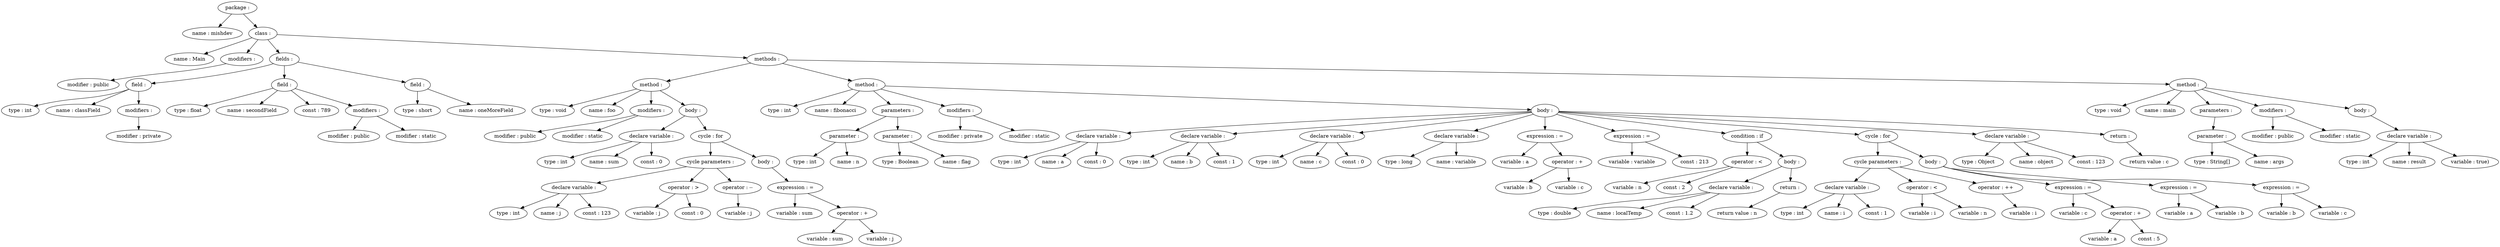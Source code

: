 digraph{
1[label="name : mishdev"];
5[label="name : Main"];
4[label="modifier : public"];
3[label="modifiers :"];
40[label="type : int"];
41[label="name : classField"];
39[label="modifier : private"];
38[label="modifiers :"];
37[label="field :"];
46[label="type : float"];
47[label="name : secondField"];
48[label="const : 789"];
44[label="modifier : public"];
45[label="modifier : static"];
43[label="modifiers :"];
42[label="field :"];
147[label="type : short"];
148[label="name : oneMoreField"];
145[label="field :"];
6[label="fields :"];
12[label="type : void"];
13[label="name : foo"];
10[label="modifier : public"];
11[label="modifier : static"];
9[label="modifiers :"];
16[label="type : int"];
17[label="name : sum"];
18[label="const : 0"];
15[label="declare variable :"];
23[label="type : int"];
24[label="name : j"];
25[label="const : 123"];
22[label="declare variable :"];
27[label="variable : j"];
28[label="const : 0"];
26[label="operator : >"];
30[label="variable : j"];
29[label="operator : --"];
21[label="cycle parameters :"];
33[label="variable : sum"];
35[label="variable : sum"];
36[label="variable : j"];
34[label="operator : +"];
32[label="expression : ="];
31[label="body :"];
20[label="cycle : for"];
14[label="body :"];
8[label="method :"];
53[label="type : int"];
54[label="name : fibonacci"];
57[label="type : int"];
58[label="name : n"];
56[label="parameter :"];
60[label="type : Boolean"];
61[label="name : flag"];
59[label="parameter :"];
55[label="parameters :"];
51[label="modifier : private"];
52[label="modifier : static"];
50[label="modifiers :"];
65[label="type : int"];
66[label="name : a"];
67[label="const : 0"];
64[label="declare variable :"];
69[label="type : int"];
70[label="name : b"];
71[label="const : 1"];
68[label="declare variable :"];
73[label="type : int"];
74[label="name : c"];
75[label="const : 0"];
72[label="declare variable :"];
77[label="type : long"];
78[label="name : variable"];
76[label="declare variable :"];
80[label="variable : a"];
82[label="variable : b"];
83[label="variable : c"];
81[label="operator : +"];
79[label="expression : ="];
85[label="variable : variable"];
86[label="const : 213"];
84[label="expression : ="];
90[label="variable : n"];
91[label="const : 2"];
89[label="operator : <"];
94[label="type : double"];
95[label="name : localTemp"];
96[label="const : 1.2"];
93[label="declare variable :"];
98[label="return value : n"];
97[label="return :"];
92[label="body :"];
88[label="condition : if"];
103[label="type : int"];
104[label="name : i"];
105[label="const : 1"];
102[label="declare variable :"];
107[label="variable : i"];
108[label="variable : n"];
106[label="operator : <"];
110[label="variable : i"];
109[label="operator : ++"];
101[label="cycle parameters :"];
113[label="variable : c"];
115[label="variable : a"];
116[label="const : 5"];
114[label="operator : +"];
112[label="expression : ="];
118[label="variable : a"];
119[label="variable : b"];
117[label="expression : ="];
121[label="variable : b"];
122[label="variable : c"];
120[label="expression : ="];
111[label="body :"];
100[label="cycle : for"];
124[label="type : Object"];
125[label="name : object"];
126[label="const : 123"];
123[label="declare variable :"];
128[label="return value : c"];
127[label="return :"];
63[label="body :"];
49[label="method :"];
133[label="type : void"];
134[label="name : main"];
137[label="type : String[]"];
138[label="name : args"];
136[label="parameter :"];
135[label="parameters :"];
131[label="modifier : public"];
132[label="modifier : static"];
130[label="modifiers :"];
142[label="type : int"];
143[label="name : result"];
144[label="variable : true)"];
141[label="declare variable :"];
140[label="body :"];
129[label="method :"];
7[label="methods :"];
2[label="class :"];
0[label="package :"];
0 -> 1
0 -> 2
2 -> 5
2 -> 3
3 -> 4
2 -> 6
6 -> 37
37 -> 40
37 -> 41
37 -> 38
38 -> 39
6 -> 42
42 -> 46
42 -> 47
42 -> 48
42 -> 43
43 -> 44
43 -> 45
6 -> 145
145 -> 147
145 -> 148
2 -> 7
7 -> 8
8 -> 12
8 -> 13
8 -> 9
9 -> 10
9 -> 11
8 -> 14
14 -> 15
15 -> 16
15 -> 17
15 -> 18
14 -> 20
20 -> 21
21 -> 22
22 -> 23
22 -> 24
22 -> 25
21 -> 26
26 -> 27
26 -> 28
21 -> 29
29 -> 30
20 -> 31
31 -> 32
32 -> 33
32 -> 34
34 -> 35
34 -> 36
7 -> 49
49 -> 53
49 -> 54
49 -> 55
55 -> 56
56 -> 57
56 -> 58
55 -> 59
59 -> 60
59 -> 61
49 -> 50
50 -> 51
50 -> 52
49 -> 63
63 -> 64
64 -> 65
64 -> 66
64 -> 67
63 -> 68
68 -> 69
68 -> 70
68 -> 71
63 -> 72
72 -> 73
72 -> 74
72 -> 75
63 -> 76
76 -> 77
76 -> 78
63 -> 79
79 -> 80
79 -> 81
81 -> 82
81 -> 83
63 -> 84
84 -> 85
84 -> 86
63 -> 88
88 -> 89
89 -> 90
89 -> 91
88 -> 92
92 -> 93
93 -> 94
93 -> 95
93 -> 96
92 -> 97
97 -> 98
63 -> 100
100 -> 101
101 -> 102
102 -> 103
102 -> 104
102 -> 105
101 -> 106
106 -> 107
106 -> 108
101 -> 109
109 -> 110
100 -> 111
111 -> 112
112 -> 113
112 -> 114
114 -> 115
114 -> 116
111 -> 117
117 -> 118
117 -> 119
111 -> 120
120 -> 121
120 -> 122
63 -> 123
123 -> 124
123 -> 125
123 -> 126
63 -> 127
127 -> 128
7 -> 129
129 -> 133
129 -> 134
129 -> 135
135 -> 136
136 -> 137
136 -> 138
129 -> 130
130 -> 131
130 -> 132
129 -> 140
140 -> 141
141 -> 142
141 -> 143
141 -> 144

}